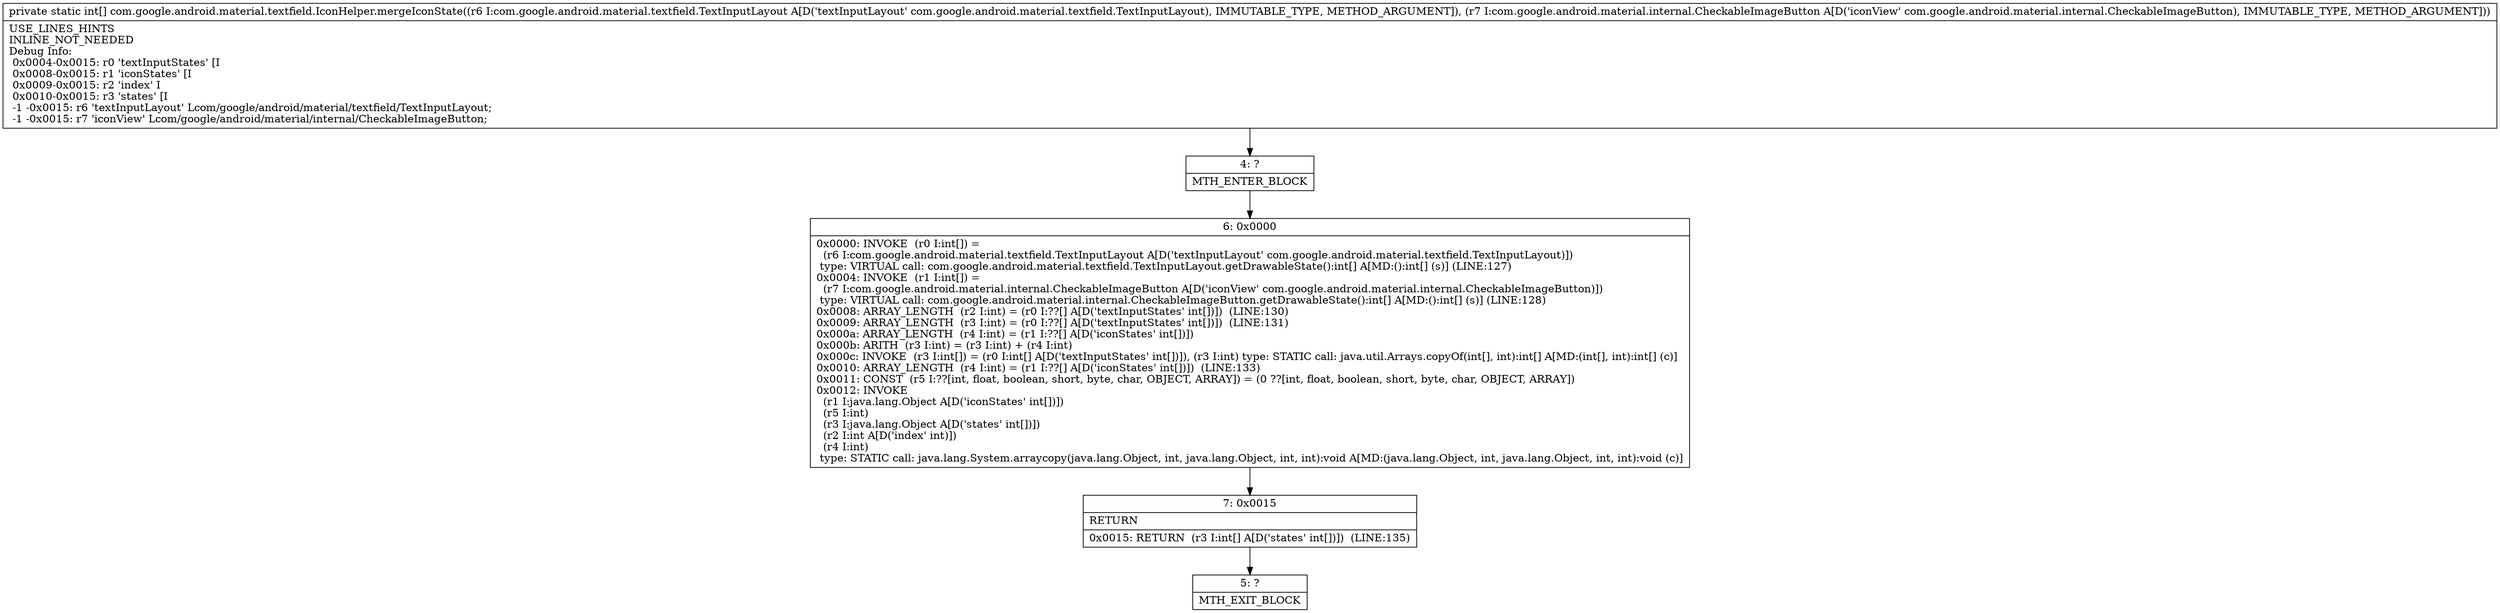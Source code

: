 digraph "CFG forcom.google.android.material.textfield.IconHelper.mergeIconState(Lcom\/google\/android\/material\/textfield\/TextInputLayout;Lcom\/google\/android\/material\/internal\/CheckableImageButton;)[I" {
Node_4 [shape=record,label="{4\:\ ?|MTH_ENTER_BLOCK\l}"];
Node_6 [shape=record,label="{6\:\ 0x0000|0x0000: INVOKE  (r0 I:int[]) = \l  (r6 I:com.google.android.material.textfield.TextInputLayout A[D('textInputLayout' com.google.android.material.textfield.TextInputLayout)])\l type: VIRTUAL call: com.google.android.material.textfield.TextInputLayout.getDrawableState():int[] A[MD:():int[] (s)] (LINE:127)\l0x0004: INVOKE  (r1 I:int[]) = \l  (r7 I:com.google.android.material.internal.CheckableImageButton A[D('iconView' com.google.android.material.internal.CheckableImageButton)])\l type: VIRTUAL call: com.google.android.material.internal.CheckableImageButton.getDrawableState():int[] A[MD:():int[] (s)] (LINE:128)\l0x0008: ARRAY_LENGTH  (r2 I:int) = (r0 I:??[] A[D('textInputStates' int[])])  (LINE:130)\l0x0009: ARRAY_LENGTH  (r3 I:int) = (r0 I:??[] A[D('textInputStates' int[])])  (LINE:131)\l0x000a: ARRAY_LENGTH  (r4 I:int) = (r1 I:??[] A[D('iconStates' int[])]) \l0x000b: ARITH  (r3 I:int) = (r3 I:int) + (r4 I:int) \l0x000c: INVOKE  (r3 I:int[]) = (r0 I:int[] A[D('textInputStates' int[])]), (r3 I:int) type: STATIC call: java.util.Arrays.copyOf(int[], int):int[] A[MD:(int[], int):int[] (c)]\l0x0010: ARRAY_LENGTH  (r4 I:int) = (r1 I:??[] A[D('iconStates' int[])])  (LINE:133)\l0x0011: CONST  (r5 I:??[int, float, boolean, short, byte, char, OBJECT, ARRAY]) = (0 ??[int, float, boolean, short, byte, char, OBJECT, ARRAY]) \l0x0012: INVOKE  \l  (r1 I:java.lang.Object A[D('iconStates' int[])])\l  (r5 I:int)\l  (r3 I:java.lang.Object A[D('states' int[])])\l  (r2 I:int A[D('index' int)])\l  (r4 I:int)\l type: STATIC call: java.lang.System.arraycopy(java.lang.Object, int, java.lang.Object, int, int):void A[MD:(java.lang.Object, int, java.lang.Object, int, int):void (c)]\l}"];
Node_7 [shape=record,label="{7\:\ 0x0015|RETURN\l|0x0015: RETURN  (r3 I:int[] A[D('states' int[])])  (LINE:135)\l}"];
Node_5 [shape=record,label="{5\:\ ?|MTH_EXIT_BLOCK\l}"];
MethodNode[shape=record,label="{private static int[] com.google.android.material.textfield.IconHelper.mergeIconState((r6 I:com.google.android.material.textfield.TextInputLayout A[D('textInputLayout' com.google.android.material.textfield.TextInputLayout), IMMUTABLE_TYPE, METHOD_ARGUMENT]), (r7 I:com.google.android.material.internal.CheckableImageButton A[D('iconView' com.google.android.material.internal.CheckableImageButton), IMMUTABLE_TYPE, METHOD_ARGUMENT]))  | USE_LINES_HINTS\lINLINE_NOT_NEEDED\lDebug Info:\l  0x0004\-0x0015: r0 'textInputStates' [I\l  0x0008\-0x0015: r1 'iconStates' [I\l  0x0009\-0x0015: r2 'index' I\l  0x0010\-0x0015: r3 'states' [I\l  \-1 \-0x0015: r6 'textInputLayout' Lcom\/google\/android\/material\/textfield\/TextInputLayout;\l  \-1 \-0x0015: r7 'iconView' Lcom\/google\/android\/material\/internal\/CheckableImageButton;\l}"];
MethodNode -> Node_4;Node_4 -> Node_6;
Node_6 -> Node_7;
Node_7 -> Node_5;
}


